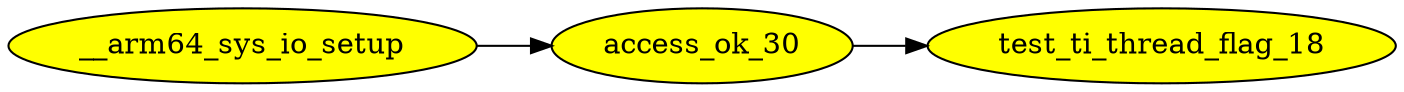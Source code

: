 digraph G {
rankdir=LR; node [style=filled fillcolor=yellow]
"__arm64_sys_io_setup"->"access_ok_30" [ edgeid = "1"]; 
"access_ok_30"->"test_ti_thread_flag_18" [ edgeid = "2"]; 
}
